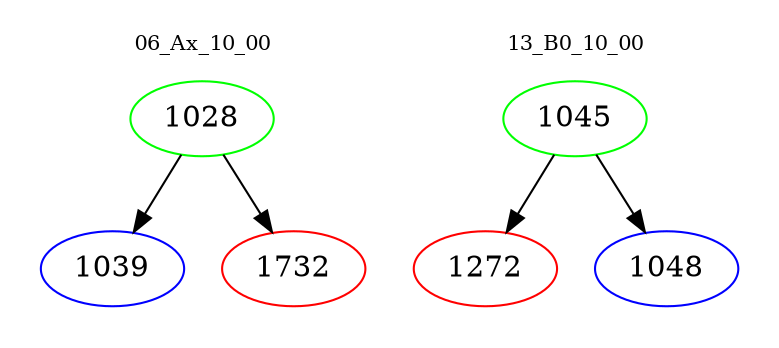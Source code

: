 digraph{
subgraph cluster_0 {
color = white
label = "06_Ax_10_00";
fontsize=10;
T0_1028 [label="1028", color="green"]
T0_1028 -> T0_1039 [color="black"]
T0_1039 [label="1039", color="blue"]
T0_1028 -> T0_1732 [color="black"]
T0_1732 [label="1732", color="red"]
}
subgraph cluster_1 {
color = white
label = "13_B0_10_00";
fontsize=10;
T1_1045 [label="1045", color="green"]
T1_1045 -> T1_1272 [color="black"]
T1_1272 [label="1272", color="red"]
T1_1045 -> T1_1048 [color="black"]
T1_1048 [label="1048", color="blue"]
}
}
